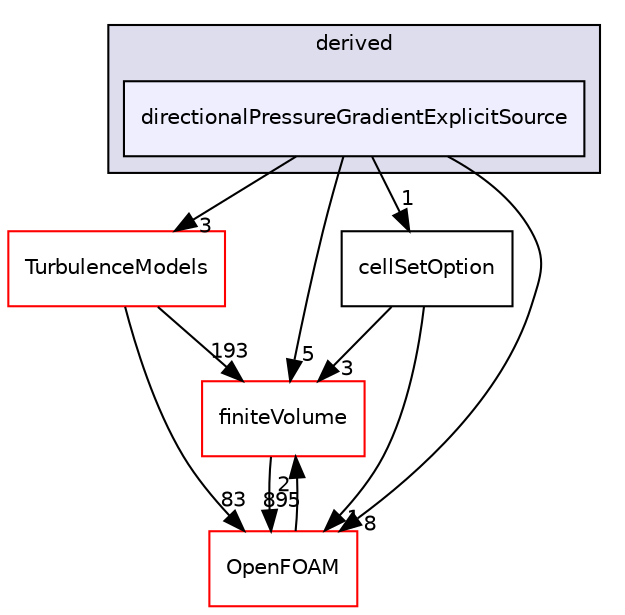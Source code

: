 digraph "src/fvOptions/sources/derived/directionalPressureGradientExplicitSource" {
  bgcolor=transparent;
  compound=true
  node [ fontsize="10", fontname="Helvetica"];
  edge [ labelfontsize="10", labelfontname="Helvetica"];
  subgraph clusterdir_04ada5f3e1c5f73b4b84eeccdf3d9cec {
    graph [ bgcolor="#ddddee", pencolor="black", label="derived" fontname="Helvetica", fontsize="10", URL="dir_04ada5f3e1c5f73b4b84eeccdf3d9cec.html"]
  dir_422b30da3daccd710e04d71943e48b2a [shape=box, label="directionalPressureGradientExplicitSource", style="filled", fillcolor="#eeeeff", pencolor="black", URL="dir_422b30da3daccd710e04d71943e48b2a.html"];
  }
  dir_9bd15774b555cf7259a6fa18f99fe99b [shape=box label="finiteVolume" color="red" URL="dir_9bd15774b555cf7259a6fa18f99fe99b.html"];
  dir_1eda626aeac0f0ad2848c36acaa5d501 [shape=box label="TurbulenceModels" color="red" URL="dir_1eda626aeac0f0ad2848c36acaa5d501.html"];
  dir_c5473ff19b20e6ec4dfe5c310b3778a8 [shape=box label="OpenFOAM" color="red" URL="dir_c5473ff19b20e6ec4dfe5c310b3778a8.html"];
  dir_3985ce20ae33982f8c583731dc480b49 [shape=box label="cellSetOption" URL="dir_3985ce20ae33982f8c583731dc480b49.html"];
  dir_9bd15774b555cf7259a6fa18f99fe99b->dir_c5473ff19b20e6ec4dfe5c310b3778a8 [headlabel="895", labeldistance=1.5 headhref="dir_000814_002151.html"];
  dir_422b30da3daccd710e04d71943e48b2a->dir_9bd15774b555cf7259a6fa18f99fe99b [headlabel="5", labeldistance=1.5 headhref="dir_001460_000814.html"];
  dir_422b30da3daccd710e04d71943e48b2a->dir_1eda626aeac0f0ad2848c36acaa5d501 [headlabel="3", labeldistance=1.5 headhref="dir_001460_002933.html"];
  dir_422b30da3daccd710e04d71943e48b2a->dir_c5473ff19b20e6ec4dfe5c310b3778a8 [headlabel="8", labeldistance=1.5 headhref="dir_001460_002151.html"];
  dir_422b30da3daccd710e04d71943e48b2a->dir_3985ce20ae33982f8c583731dc480b49 [headlabel="1", labeldistance=1.5 headhref="dir_001460_001442.html"];
  dir_1eda626aeac0f0ad2848c36acaa5d501->dir_9bd15774b555cf7259a6fa18f99fe99b [headlabel="193", labeldistance=1.5 headhref="dir_002933_000814.html"];
  dir_1eda626aeac0f0ad2848c36acaa5d501->dir_c5473ff19b20e6ec4dfe5c310b3778a8 [headlabel="83", labeldistance=1.5 headhref="dir_002933_002151.html"];
  dir_c5473ff19b20e6ec4dfe5c310b3778a8->dir_9bd15774b555cf7259a6fa18f99fe99b [headlabel="2", labeldistance=1.5 headhref="dir_002151_000814.html"];
  dir_3985ce20ae33982f8c583731dc480b49->dir_9bd15774b555cf7259a6fa18f99fe99b [headlabel="3", labeldistance=1.5 headhref="dir_001442_000814.html"];
  dir_3985ce20ae33982f8c583731dc480b49->dir_c5473ff19b20e6ec4dfe5c310b3778a8 [headlabel="1", labeldistance=1.5 headhref="dir_001442_002151.html"];
}
